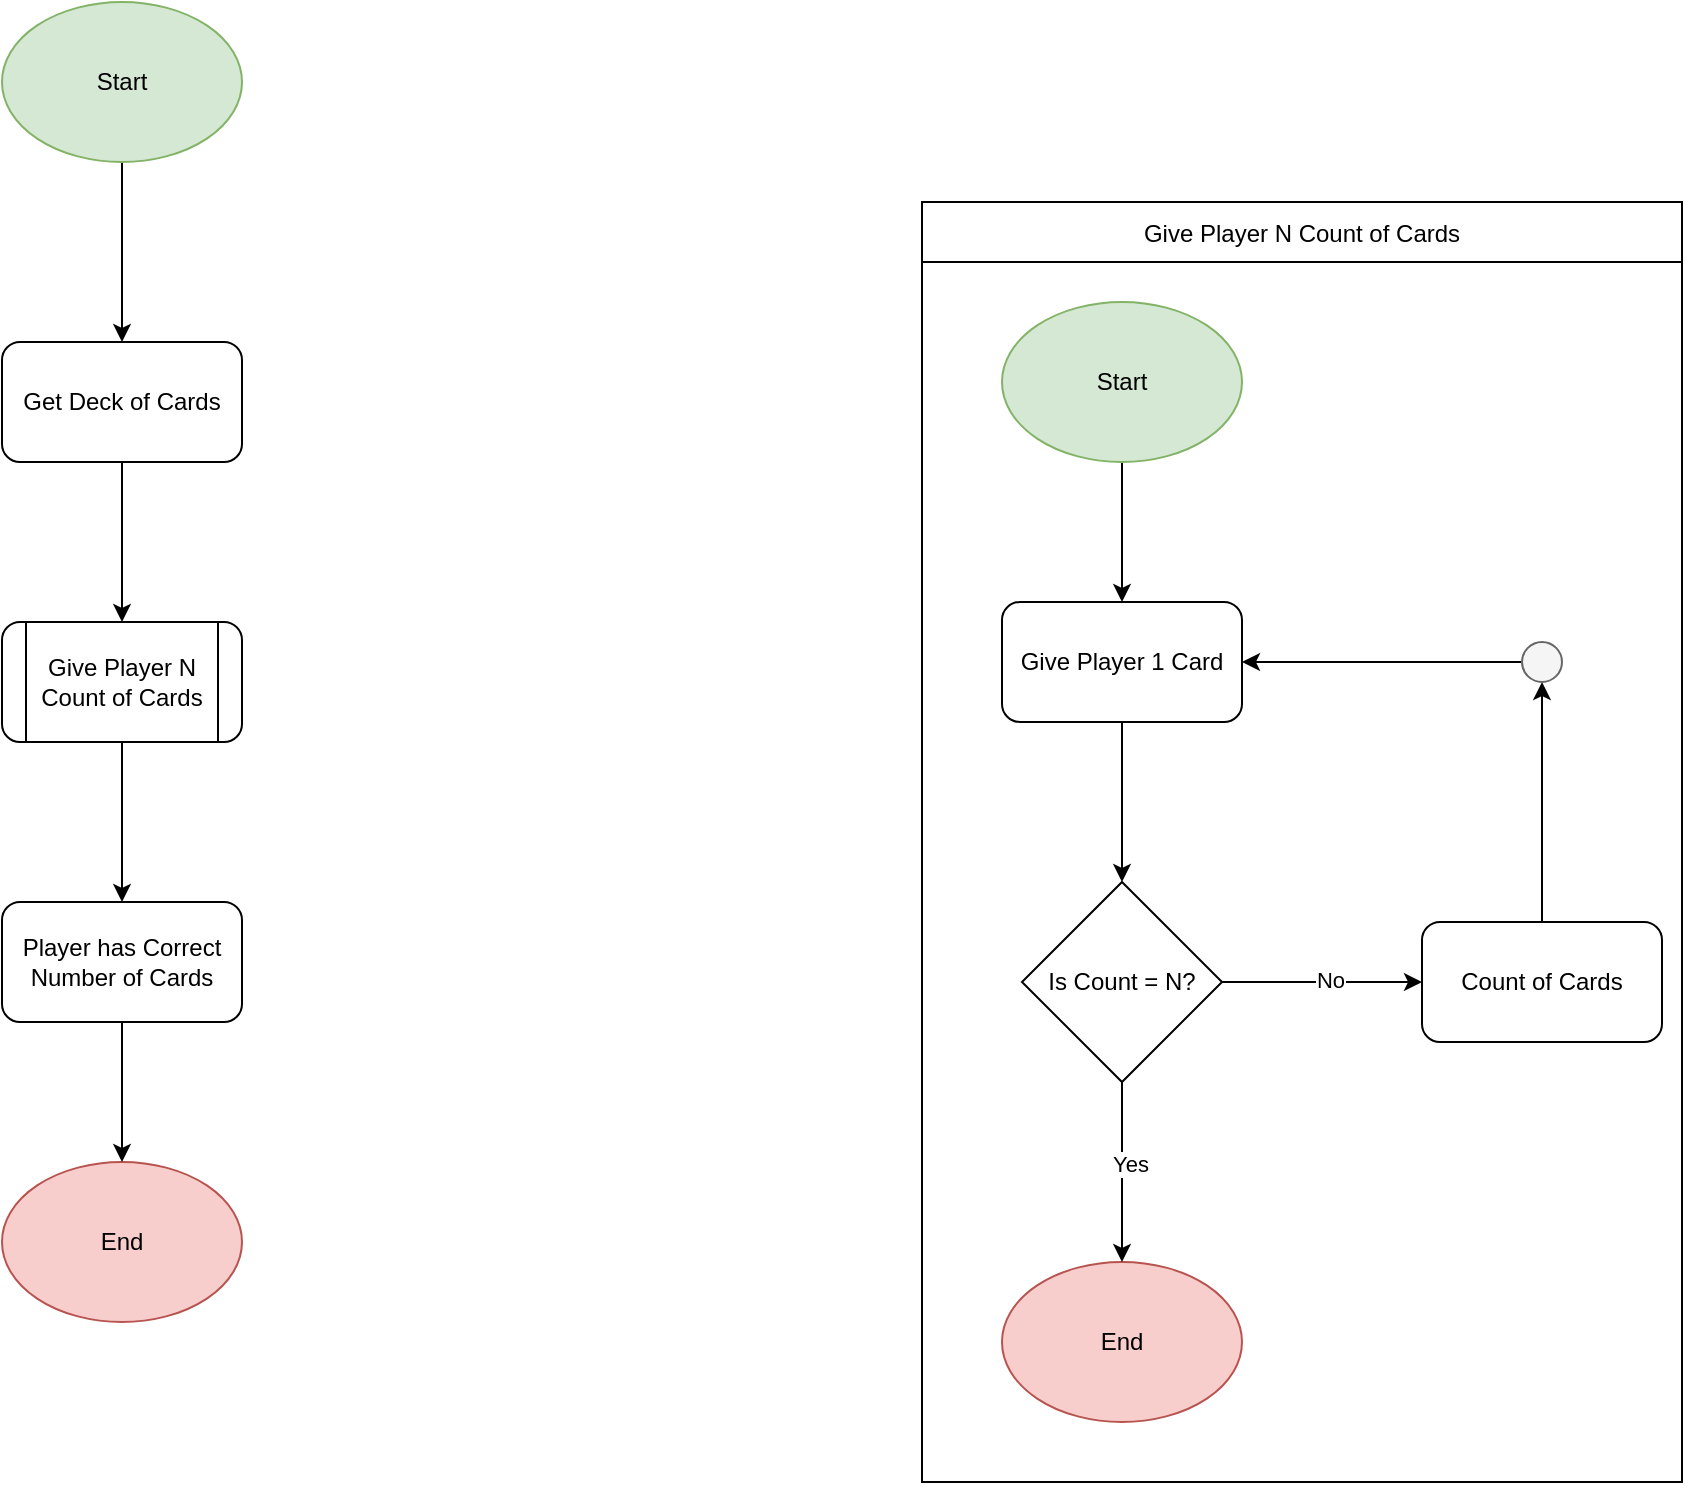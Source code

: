<mxfile version="23.1.5" type="github">
  <diagram name="Page-1" id="Ed4Levsqqi0TFWz0dsx6">
    <mxGraphModel dx="1434" dy="754" grid="1" gridSize="10" guides="1" tooltips="1" connect="1" arrows="1" fold="1" page="1" pageScale="1" pageWidth="850" pageHeight="1100" math="0" shadow="0">
      <root>
        <mxCell id="0" />
        <mxCell id="1" parent="0" />
        <mxCell id="ZmPec7rk78VJ1QjIbLF4-3" value="" style="edgeStyle=orthogonalEdgeStyle;rounded=0;orthogonalLoop=1;jettySize=auto;html=1;" edge="1" parent="1" source="ZmPec7rk78VJ1QjIbLF4-1" target="ZmPec7rk78VJ1QjIbLF4-2">
          <mxGeometry relative="1" as="geometry" />
        </mxCell>
        <mxCell id="ZmPec7rk78VJ1QjIbLF4-1" value="Start" style="ellipse;whiteSpace=wrap;html=1;fillColor=#d5e8d4;strokeColor=#82b366;" vertex="1" parent="1">
          <mxGeometry x="40" y="40" width="120" height="80" as="geometry" />
        </mxCell>
        <mxCell id="ZmPec7rk78VJ1QjIbLF4-106" value="" style="edgeStyle=orthogonalEdgeStyle;rounded=0;orthogonalLoop=1;jettySize=auto;html=1;" edge="1" parent="1" source="ZmPec7rk78VJ1QjIbLF4-2" target="ZmPec7rk78VJ1QjIbLF4-90">
          <mxGeometry relative="1" as="geometry" />
        </mxCell>
        <mxCell id="ZmPec7rk78VJ1QjIbLF4-2" value="Get Deck of Cards" style="rounded=1;whiteSpace=wrap;html=1;" vertex="1" parent="1">
          <mxGeometry x="40" y="210" width="120" height="60" as="geometry" />
        </mxCell>
        <mxCell id="ZmPec7rk78VJ1QjIbLF4-139" value="" style="edgeStyle=orthogonalEdgeStyle;rounded=0;orthogonalLoop=1;jettySize=auto;html=1;" edge="1" parent="1" source="ZmPec7rk78VJ1QjIbLF4-90" target="ZmPec7rk78VJ1QjIbLF4-138">
          <mxGeometry relative="1" as="geometry" />
        </mxCell>
        <mxCell id="ZmPec7rk78VJ1QjIbLF4-90" value="Give Player N Count of Cards" style="shape=process;whiteSpace=wrap;html=1;backgroundOutline=1;rounded=1;" vertex="1" parent="1">
          <mxGeometry x="40" y="350" width="120" height="60" as="geometry" />
        </mxCell>
        <mxCell id="ZmPec7rk78VJ1QjIbLF4-93" value="Give Player N Count of Cards" style="shape=table;startSize=30;container=1;collapsible=0;childLayout=tableLayout;" vertex="1" parent="1">
          <mxGeometry x="500" y="140" width="380" height="640" as="geometry" />
        </mxCell>
        <mxCell id="ZmPec7rk78VJ1QjIbLF4-94" value="" style="shape=tableRow;horizontal=0;startSize=0;swimlaneHead=0;swimlaneBody=0;strokeColor=inherit;top=0;left=0;bottom=0;right=0;collapsible=0;dropTarget=0;fillColor=none;points=[[0,0.5],[1,0.5]];portConstraint=eastwest;" vertex="1" parent="ZmPec7rk78VJ1QjIbLF4-93">
          <mxGeometry y="30" width="380" height="610" as="geometry" />
        </mxCell>
        <mxCell id="ZmPec7rk78VJ1QjIbLF4-95" value="" style="shape=partialRectangle;html=1;whiteSpace=wrap;connectable=0;strokeColor=inherit;overflow=hidden;fillColor=none;top=0;left=0;bottom=0;right=0;pointerEvents=1;" vertex="1" parent="ZmPec7rk78VJ1QjIbLF4-94">
          <mxGeometry width="380" height="610" as="geometry">
            <mxRectangle width="380" height="610" as="alternateBounds" />
          </mxGeometry>
        </mxCell>
        <mxCell id="ZmPec7rk78VJ1QjIbLF4-101" value="" style="edgeStyle=orthogonalEdgeStyle;rounded=0;orthogonalLoop=1;jettySize=auto;html=1;" edge="1" parent="1" source="ZmPec7rk78VJ1QjIbLF4-96" target="ZmPec7rk78VJ1QjIbLF4-100">
          <mxGeometry relative="1" as="geometry" />
        </mxCell>
        <mxCell id="ZmPec7rk78VJ1QjIbLF4-96" value="Start" style="ellipse;whiteSpace=wrap;html=1;fillColor=#d5e8d4;strokeColor=#82b366;" vertex="1" parent="1">
          <mxGeometry x="540" y="190" width="120" height="80" as="geometry" />
        </mxCell>
        <mxCell id="ZmPec7rk78VJ1QjIbLF4-97" value="End" style="ellipse;whiteSpace=wrap;html=1;fillColor=#f8cecc;strokeColor=#b85450;" vertex="1" parent="1">
          <mxGeometry x="40" y="620" width="120" height="80" as="geometry" />
        </mxCell>
        <mxCell id="ZmPec7rk78VJ1QjIbLF4-99" value="End" style="ellipse;whiteSpace=wrap;html=1;fillColor=#f8cecc;strokeColor=#b85450;" vertex="1" parent="1">
          <mxGeometry x="540" y="670" width="120" height="80" as="geometry" />
        </mxCell>
        <mxCell id="ZmPec7rk78VJ1QjIbLF4-129" value="" style="edgeStyle=orthogonalEdgeStyle;rounded=0;orthogonalLoop=1;jettySize=auto;html=1;" edge="1" parent="1" source="ZmPec7rk78VJ1QjIbLF4-100" target="ZmPec7rk78VJ1QjIbLF4-115">
          <mxGeometry relative="1" as="geometry" />
        </mxCell>
        <mxCell id="ZmPec7rk78VJ1QjIbLF4-100" value="Give Player 1 Card" style="rounded=1;whiteSpace=wrap;html=1;" vertex="1" parent="1">
          <mxGeometry x="540" y="340" width="120" height="60" as="geometry" />
        </mxCell>
        <mxCell id="ZmPec7rk78VJ1QjIbLF4-114" value="" style="edgeStyle=orthogonalEdgeStyle;rounded=0;orthogonalLoop=1;jettySize=auto;html=1;" edge="1" parent="1" source="ZmPec7rk78VJ1QjIbLF4-109" target="ZmPec7rk78VJ1QjIbLF4-113">
          <mxGeometry relative="1" as="geometry" />
        </mxCell>
        <mxCell id="ZmPec7rk78VJ1QjIbLF4-109" value="Count of Cards" style="rounded=1;whiteSpace=wrap;html=1;" vertex="1" parent="1">
          <mxGeometry x="750" y="500" width="120" height="60" as="geometry" />
        </mxCell>
        <mxCell id="ZmPec7rk78VJ1QjIbLF4-134" value="" style="edgeStyle=orthogonalEdgeStyle;rounded=0;orthogonalLoop=1;jettySize=auto;html=1;" edge="1" parent="1" source="ZmPec7rk78VJ1QjIbLF4-113" target="ZmPec7rk78VJ1QjIbLF4-100">
          <mxGeometry relative="1" as="geometry" />
        </mxCell>
        <mxCell id="ZmPec7rk78VJ1QjIbLF4-113" value="" style="ellipse;whiteSpace=wrap;html=1;aspect=fixed;fillColor=#f5f5f5;fontColor=#333333;strokeColor=#666666;" vertex="1" parent="1">
          <mxGeometry x="800" y="360" width="20" height="20" as="geometry" />
        </mxCell>
        <mxCell id="ZmPec7rk78VJ1QjIbLF4-117" value="" style="edgeStyle=orthogonalEdgeStyle;rounded=0;orthogonalLoop=1;jettySize=auto;html=1;" edge="1" parent="1" source="ZmPec7rk78VJ1QjIbLF4-115" target="ZmPec7rk78VJ1QjIbLF4-109">
          <mxGeometry relative="1" as="geometry" />
        </mxCell>
        <mxCell id="ZmPec7rk78VJ1QjIbLF4-125" value="No" style="edgeLabel;html=1;align=center;verticalAlign=middle;resizable=0;points=[];" vertex="1" connectable="0" parent="ZmPec7rk78VJ1QjIbLF4-117">
          <mxGeometry x="0.083" y="1" relative="1" as="geometry">
            <mxPoint as="offset" />
          </mxGeometry>
        </mxCell>
        <mxCell id="ZmPec7rk78VJ1QjIbLF4-136" value="" style="edgeStyle=orthogonalEdgeStyle;rounded=0;orthogonalLoop=1;jettySize=auto;html=1;" edge="1" parent="1" source="ZmPec7rk78VJ1QjIbLF4-115" target="ZmPec7rk78VJ1QjIbLF4-99">
          <mxGeometry relative="1" as="geometry" />
        </mxCell>
        <mxCell id="ZmPec7rk78VJ1QjIbLF4-137" value="Yes" style="edgeLabel;html=1;align=center;verticalAlign=middle;resizable=0;points=[];" vertex="1" connectable="0" parent="ZmPec7rk78VJ1QjIbLF4-136">
          <mxGeometry x="-0.089" y="4" relative="1" as="geometry">
            <mxPoint as="offset" />
          </mxGeometry>
        </mxCell>
        <mxCell id="ZmPec7rk78VJ1QjIbLF4-115" value="Is Count = N?" style="rhombus;whiteSpace=wrap;html=1;" vertex="1" parent="1">
          <mxGeometry x="550" y="480" width="100" height="100" as="geometry" />
        </mxCell>
        <mxCell id="ZmPec7rk78VJ1QjIbLF4-140" value="" style="edgeStyle=orthogonalEdgeStyle;rounded=0;orthogonalLoop=1;jettySize=auto;html=1;" edge="1" parent="1" source="ZmPec7rk78VJ1QjIbLF4-138" target="ZmPec7rk78VJ1QjIbLF4-97">
          <mxGeometry relative="1" as="geometry" />
        </mxCell>
        <mxCell id="ZmPec7rk78VJ1QjIbLF4-138" value="Player has Correct Number of Cards" style="rounded=1;whiteSpace=wrap;html=1;" vertex="1" parent="1">
          <mxGeometry x="40" y="490" width="120" height="60" as="geometry" />
        </mxCell>
      </root>
    </mxGraphModel>
  </diagram>
</mxfile>
